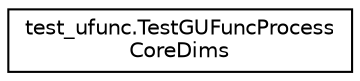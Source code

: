 digraph "Graphical Class Hierarchy"
{
 // LATEX_PDF_SIZE
  edge [fontname="Helvetica",fontsize="10",labelfontname="Helvetica",labelfontsize="10"];
  node [fontname="Helvetica",fontsize="10",shape=record];
  rankdir="LR";
  Node0 [label="test_ufunc.TestGUFuncProcess\lCoreDims",height=0.2,width=0.4,color="black", fillcolor="white", style="filled",URL="$classtest__ufunc_1_1TestGUFuncProcessCoreDims.html",tooltip=" "];
}

